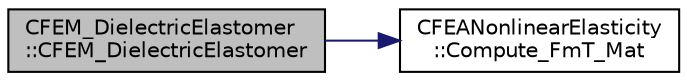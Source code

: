 digraph "CFEM_DielectricElastomer::CFEM_DielectricElastomer"
{
  edge [fontname="Helvetica",fontsize="10",labelfontname="Helvetica",labelfontsize="10"];
  node [fontname="Helvetica",fontsize="10",shape=record];
  rankdir="LR";
  Node0 [label="CFEM_DielectricElastomer\l::CFEM_DielectricElastomer",height=0.2,width=0.4,color="black", fillcolor="grey75", style="filled", fontcolor="black"];
  Node0 -> Node1 [color="midnightblue",fontsize="10",style="solid",fontname="Helvetica"];
  Node1 [label="CFEANonlinearElasticity\l::Compute_FmT_Mat",height=0.2,width=0.4,color="black", fillcolor="white", style="filled",URL="$class_c_f_e_a_nonlinear_elasticity.html#a58cec586fefbb24268381a8f7df007f5",tooltip="TODO: Describe what this does. "];
}
